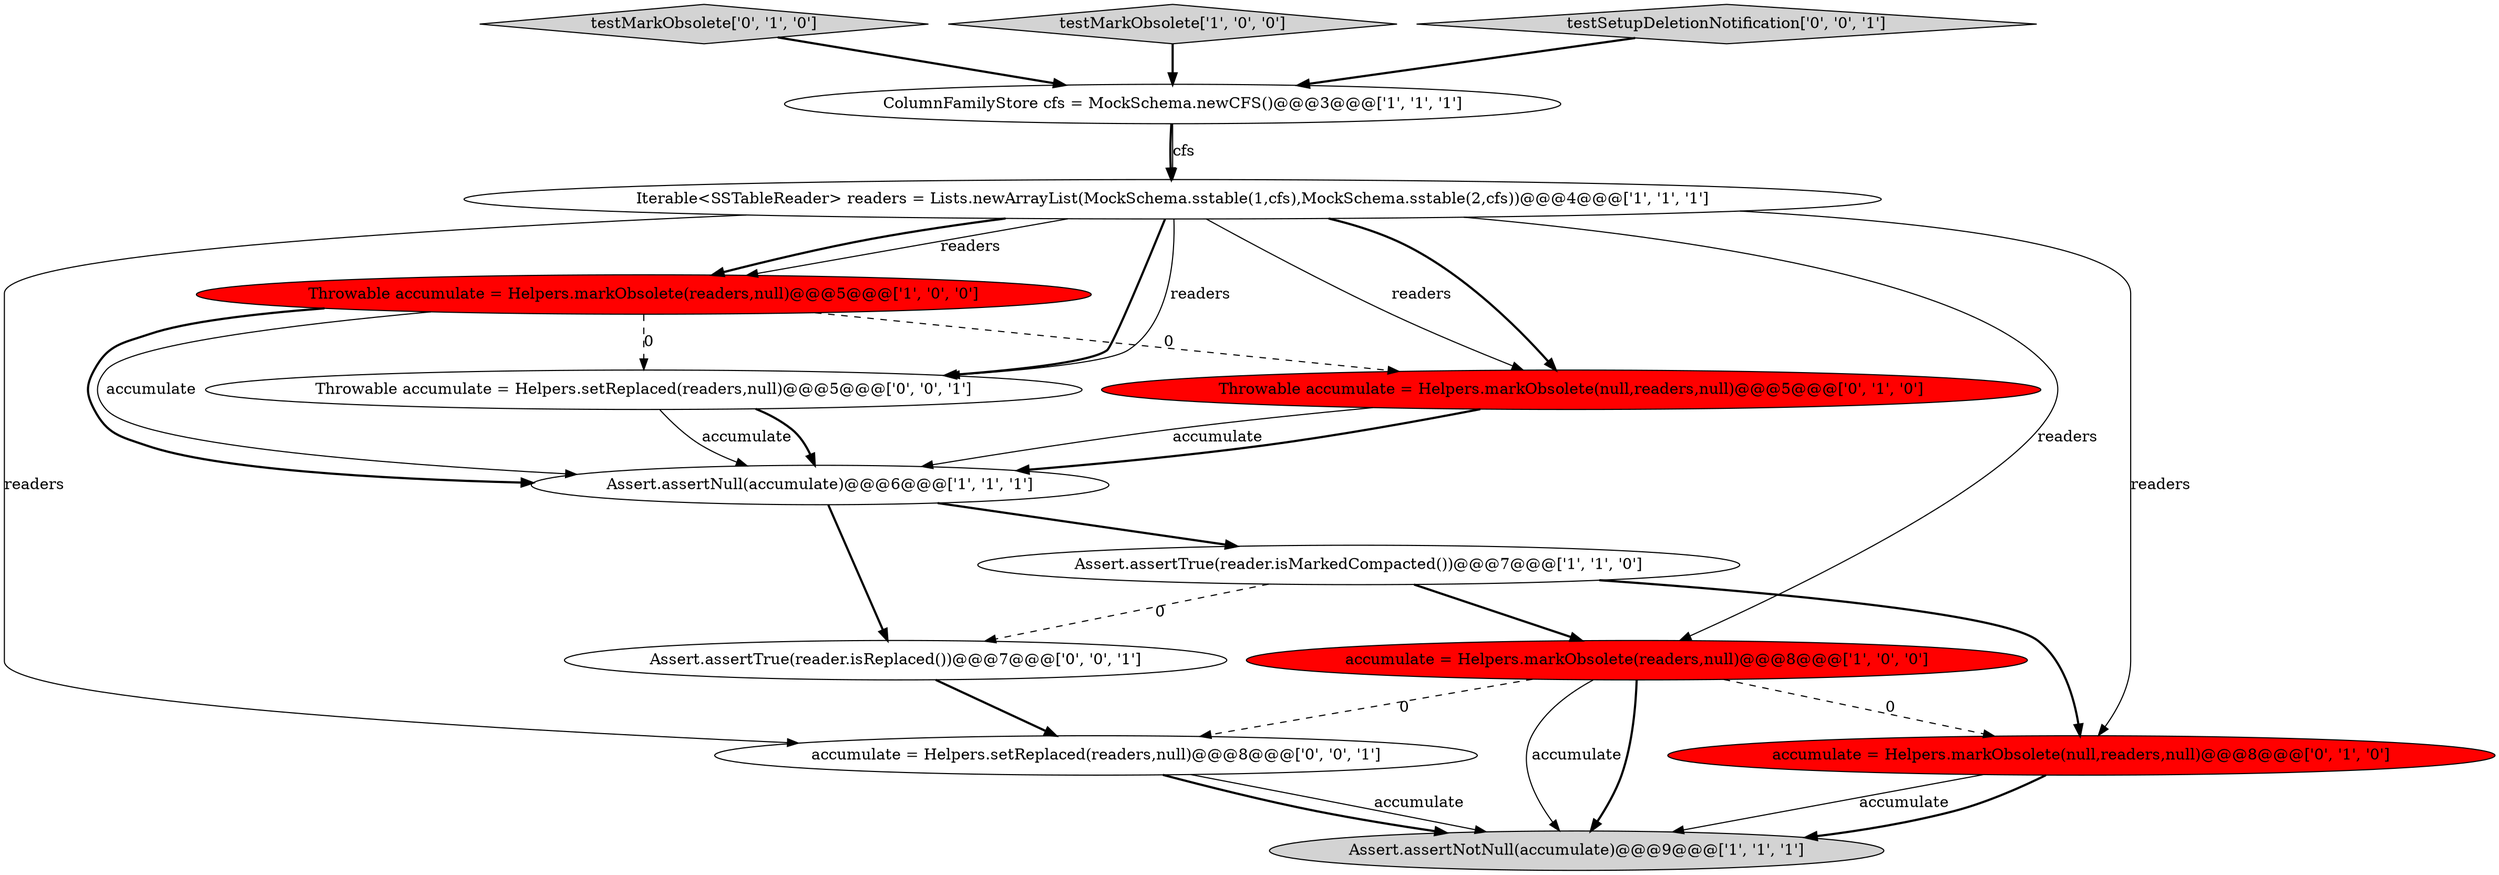 digraph {
0 [style = filled, label = "Assert.assertTrue(reader.isMarkedCompacted())@@@7@@@['1', '1', '0']", fillcolor = white, shape = ellipse image = "AAA0AAABBB1BBB"];
14 [style = filled, label = "Throwable accumulate = Helpers.setReplaced(readers,null)@@@5@@@['0', '0', '1']", fillcolor = white, shape = ellipse image = "AAA0AAABBB3BBB"];
9 [style = filled, label = "testMarkObsolete['0', '1', '0']", fillcolor = lightgray, shape = diamond image = "AAA0AAABBB2BBB"];
5 [style = filled, label = "Iterable<SSTableReader> readers = Lists.newArrayList(MockSchema.sstable(1,cfs),MockSchema.sstable(2,cfs))@@@4@@@['1', '1', '1']", fillcolor = white, shape = ellipse image = "AAA0AAABBB1BBB"];
10 [style = filled, label = "accumulate = Helpers.markObsolete(null,readers,null)@@@8@@@['0', '1', '0']", fillcolor = red, shape = ellipse image = "AAA1AAABBB2BBB"];
11 [style = filled, label = "accumulate = Helpers.setReplaced(readers,null)@@@8@@@['0', '0', '1']", fillcolor = white, shape = ellipse image = "AAA0AAABBB3BBB"];
6 [style = filled, label = "testMarkObsolete['1', '0', '0']", fillcolor = lightgray, shape = diamond image = "AAA0AAABBB1BBB"];
12 [style = filled, label = "Assert.assertTrue(reader.isReplaced())@@@7@@@['0', '0', '1']", fillcolor = white, shape = ellipse image = "AAA0AAABBB3BBB"];
13 [style = filled, label = "testSetupDeletionNotification['0', '0', '1']", fillcolor = lightgray, shape = diamond image = "AAA0AAABBB3BBB"];
7 [style = filled, label = "accumulate = Helpers.markObsolete(readers,null)@@@8@@@['1', '0', '0']", fillcolor = red, shape = ellipse image = "AAA1AAABBB1BBB"];
3 [style = filled, label = "ColumnFamilyStore cfs = MockSchema.newCFS()@@@3@@@['1', '1', '1']", fillcolor = white, shape = ellipse image = "AAA0AAABBB1BBB"];
8 [style = filled, label = "Throwable accumulate = Helpers.markObsolete(null,readers,null)@@@5@@@['0', '1', '0']", fillcolor = red, shape = ellipse image = "AAA1AAABBB2BBB"];
1 [style = filled, label = "Throwable accumulate = Helpers.markObsolete(readers,null)@@@5@@@['1', '0', '0']", fillcolor = red, shape = ellipse image = "AAA1AAABBB1BBB"];
2 [style = filled, label = "Assert.assertNotNull(accumulate)@@@9@@@['1', '1', '1']", fillcolor = lightgray, shape = ellipse image = "AAA0AAABBB1BBB"];
4 [style = filled, label = "Assert.assertNull(accumulate)@@@6@@@['1', '1', '1']", fillcolor = white, shape = ellipse image = "AAA0AAABBB1BBB"];
1->4 [style = solid, label="accumulate"];
6->3 [style = bold, label=""];
5->11 [style = solid, label="readers"];
1->4 [style = bold, label=""];
14->4 [style = solid, label="accumulate"];
5->8 [style = bold, label=""];
5->10 [style = solid, label="readers"];
1->14 [style = dashed, label="0"];
12->11 [style = bold, label=""];
7->11 [style = dashed, label="0"];
5->1 [style = solid, label="readers"];
5->14 [style = bold, label=""];
0->12 [style = dashed, label="0"];
11->2 [style = bold, label=""];
8->4 [style = solid, label="accumulate"];
4->0 [style = bold, label=""];
0->7 [style = bold, label=""];
7->2 [style = solid, label="accumulate"];
5->1 [style = bold, label=""];
3->5 [style = bold, label=""];
0->10 [style = bold, label=""];
13->3 [style = bold, label=""];
7->2 [style = bold, label=""];
10->2 [style = solid, label="accumulate"];
5->7 [style = solid, label="readers"];
3->5 [style = solid, label="cfs"];
4->12 [style = bold, label=""];
9->3 [style = bold, label=""];
7->10 [style = dashed, label="0"];
1->8 [style = dashed, label="0"];
10->2 [style = bold, label=""];
5->8 [style = solid, label="readers"];
8->4 [style = bold, label=""];
11->2 [style = solid, label="accumulate"];
5->14 [style = solid, label="readers"];
14->4 [style = bold, label=""];
}
